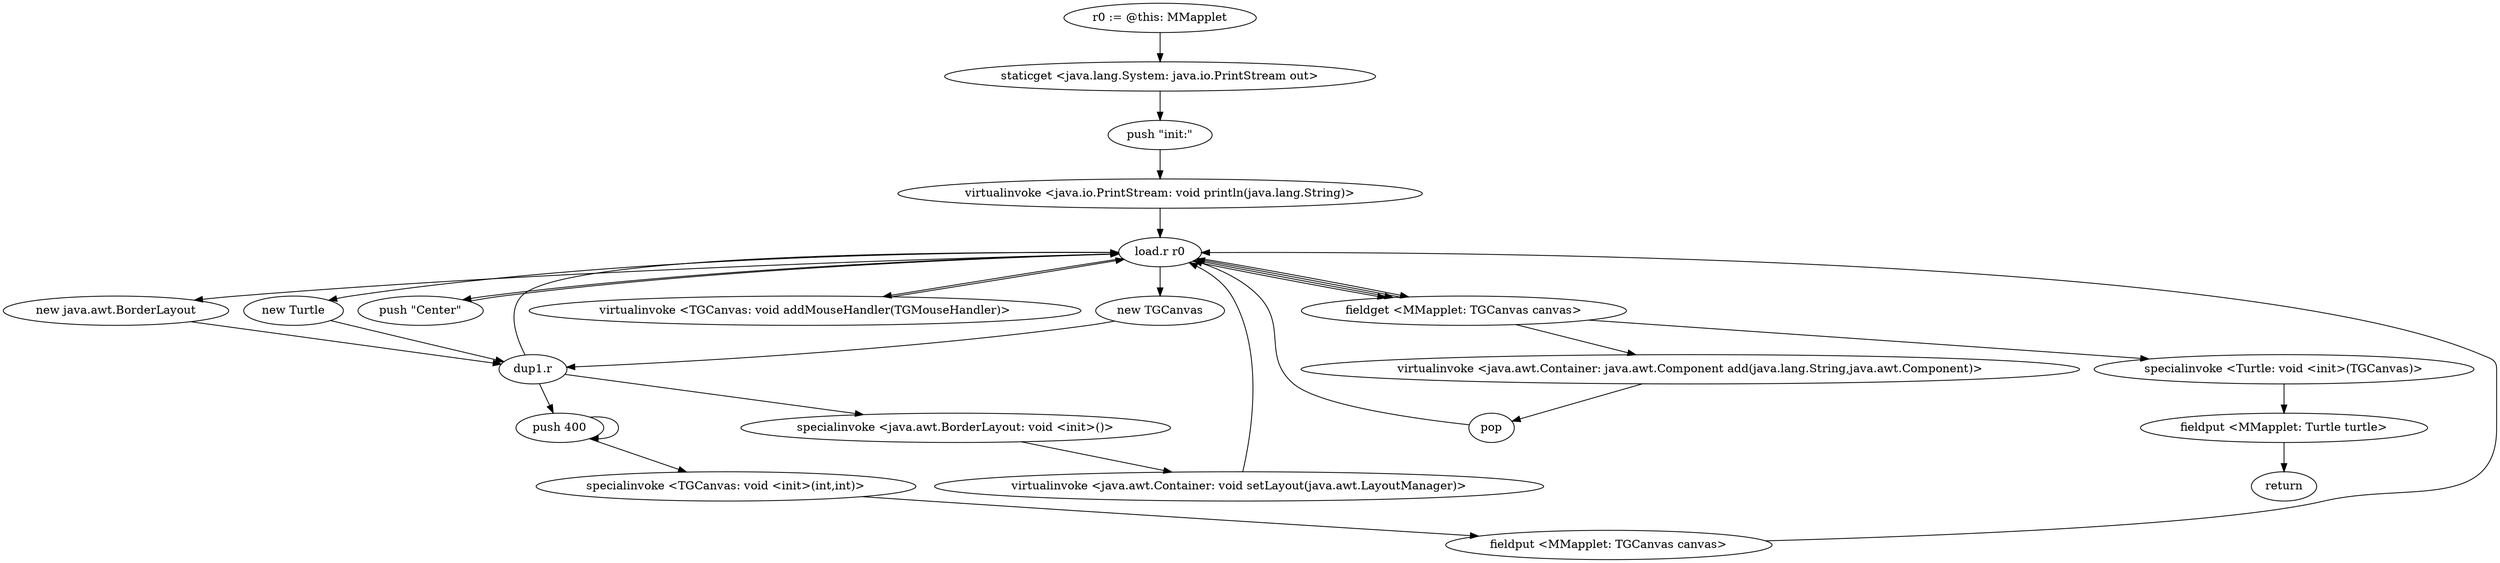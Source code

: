 digraph "" {
    "r0 := @this: MMapplet"
    "staticget <java.lang.System: java.io.PrintStream out>"
    "r0 := @this: MMapplet"->"staticget <java.lang.System: java.io.PrintStream out>";
    "push \"init:\""
    "staticget <java.lang.System: java.io.PrintStream out>"->"push \"init:\"";
    "virtualinvoke <java.io.PrintStream: void println(java.lang.String)>"
    "push \"init:\""->"virtualinvoke <java.io.PrintStream: void println(java.lang.String)>";
    "load.r r0"
    "virtualinvoke <java.io.PrintStream: void println(java.lang.String)>"->"load.r r0";
    "new java.awt.BorderLayout"
    "load.r r0"->"new java.awt.BorderLayout";
    "dup1.r"
    "new java.awt.BorderLayout"->"dup1.r";
    "specialinvoke <java.awt.BorderLayout: void <init>()>"
    "dup1.r"->"specialinvoke <java.awt.BorderLayout: void <init>()>";
    "virtualinvoke <java.awt.Container: void setLayout(java.awt.LayoutManager)>"
    "specialinvoke <java.awt.BorderLayout: void <init>()>"->"virtualinvoke <java.awt.Container: void setLayout(java.awt.LayoutManager)>";
    "virtualinvoke <java.awt.Container: void setLayout(java.awt.LayoutManager)>"->"load.r r0";
    "new TGCanvas"
    "load.r r0"->"new TGCanvas";
    "new TGCanvas"->"dup1.r";
    "push 400"
    "dup1.r"->"push 400";
    "push 400"->"push 400";
    "specialinvoke <TGCanvas: void <init>(int,int)>"
    "push 400"->"specialinvoke <TGCanvas: void <init>(int,int)>";
    "fieldput <MMapplet: TGCanvas canvas>"
    "specialinvoke <TGCanvas: void <init>(int,int)>"->"fieldput <MMapplet: TGCanvas canvas>";
    "fieldput <MMapplet: TGCanvas canvas>"->"load.r r0";
    "push \"Center\""
    "load.r r0"->"push \"Center\"";
    "push \"Center\""->"load.r r0";
    "fieldget <MMapplet: TGCanvas canvas>"
    "load.r r0"->"fieldget <MMapplet: TGCanvas canvas>";
    "virtualinvoke <java.awt.Container: java.awt.Component add(java.lang.String,java.awt.Component)>"
    "fieldget <MMapplet: TGCanvas canvas>"->"virtualinvoke <java.awt.Container: java.awt.Component add(java.lang.String,java.awt.Component)>";
    "pop"
    "virtualinvoke <java.awt.Container: java.awt.Component add(java.lang.String,java.awt.Component)>"->"pop";
    "pop"->"load.r r0";
    "load.r r0"->"fieldget <MMapplet: TGCanvas canvas>";
    "fieldget <MMapplet: TGCanvas canvas>"->"load.r r0";
    "virtualinvoke <TGCanvas: void addMouseHandler(TGMouseHandler)>"
    "load.r r0"->"virtualinvoke <TGCanvas: void addMouseHandler(TGMouseHandler)>";
    "virtualinvoke <TGCanvas: void addMouseHandler(TGMouseHandler)>"->"load.r r0";
    "new Turtle"
    "load.r r0"->"new Turtle";
    "new Turtle"->"dup1.r";
    "dup1.r"->"load.r r0";
    "load.r r0"->"fieldget <MMapplet: TGCanvas canvas>";
    "specialinvoke <Turtle: void <init>(TGCanvas)>"
    "fieldget <MMapplet: TGCanvas canvas>"->"specialinvoke <Turtle: void <init>(TGCanvas)>";
    "fieldput <MMapplet: Turtle turtle>"
    "specialinvoke <Turtle: void <init>(TGCanvas)>"->"fieldput <MMapplet: Turtle turtle>";
    "return"
    "fieldput <MMapplet: Turtle turtle>"->"return";
}
